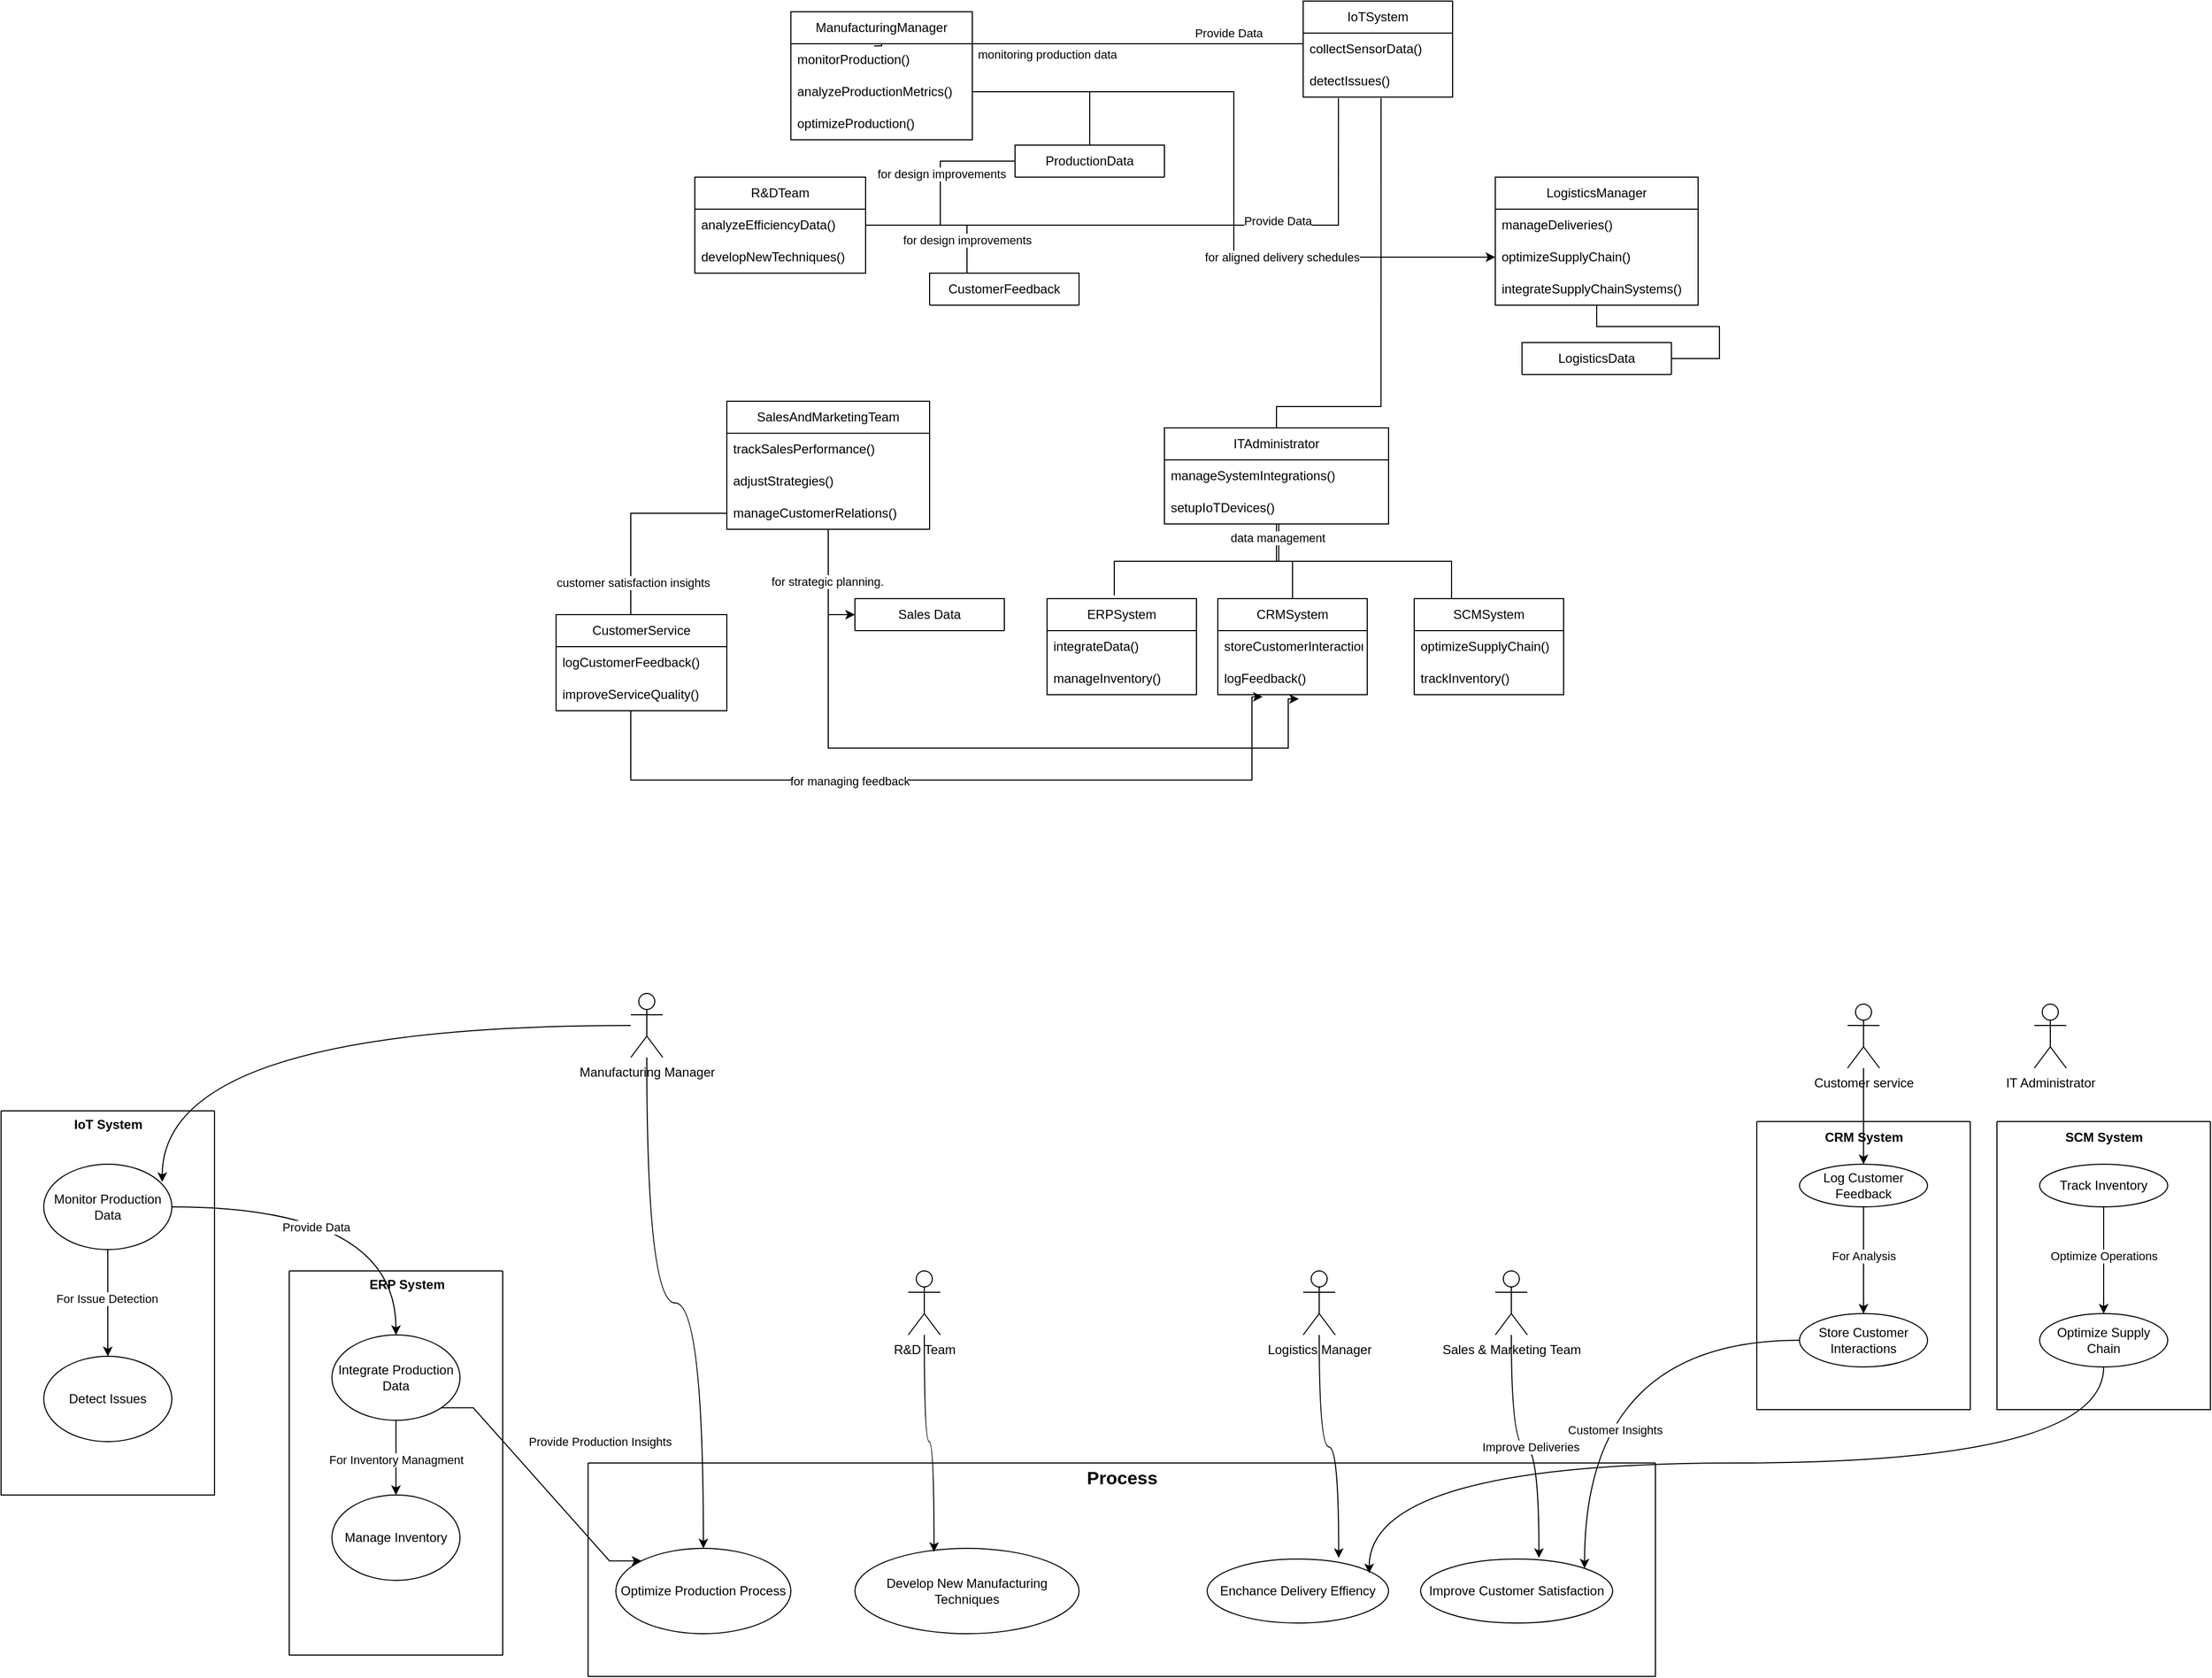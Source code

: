 <mxfile version="25.0.3">
  <diagram name="Страница — 1" id="B7r4_L_ZDrQJOu4fwcXL">
    <mxGraphModel dx="3703" dy="1066" grid="1" gridSize="10" guides="1" tooltips="1" connect="1" arrows="1" fold="1" page="1" pageScale="1" pageWidth="827" pageHeight="1169" math="0" shadow="0">
      <root>
        <mxCell id="0" />
        <mxCell id="1" parent="0" />
        <mxCell id="TRrzErzz80BEs_K_XsTW-1" value="ManufacturingManager" style="swimlane;fontStyle=0;childLayout=stackLayout;horizontal=1;startSize=30;horizontalStack=0;resizeParent=1;resizeParentMax=0;resizeLast=0;collapsible=1;marginBottom=0;whiteSpace=wrap;html=1;" parent="1" vertex="1">
          <mxGeometry x="-310" y="20" width="170" height="120" as="geometry" />
        </mxCell>
        <mxCell id="TRrzErzz80BEs_K_XsTW-2" value="monitorProduction()" style="text;strokeColor=none;fillColor=none;align=left;verticalAlign=middle;spacingLeft=4;spacingRight=4;overflow=hidden;points=[[0,0.5],[1,0.5]];portConstraint=eastwest;rotatable=0;whiteSpace=wrap;html=1;" parent="TRrzErzz80BEs_K_XsTW-1" vertex="1">
          <mxGeometry y="30" width="170" height="30" as="geometry" />
        </mxCell>
        <mxCell id="TRrzErzz80BEs_K_XsTW-3" value="analyzeProductionMetrics()" style="text;strokeColor=none;fillColor=none;align=left;verticalAlign=middle;spacingLeft=4;spacingRight=4;overflow=hidden;points=[[0,0.5],[1,0.5]];portConstraint=eastwest;rotatable=0;whiteSpace=wrap;html=1;" parent="TRrzErzz80BEs_K_XsTW-1" vertex="1">
          <mxGeometry y="60" width="170" height="30" as="geometry" />
        </mxCell>
        <mxCell id="TRrzErzz80BEs_K_XsTW-4" value="optimizeProduction()" style="text;strokeColor=none;fillColor=none;align=left;verticalAlign=middle;spacingLeft=4;spacingRight=4;overflow=hidden;points=[[0,0.5],[1,0.5]];portConstraint=eastwest;rotatable=0;whiteSpace=wrap;html=1;" parent="TRrzErzz80BEs_K_XsTW-1" vertex="1">
          <mxGeometry y="90" width="170" height="30" as="geometry" />
        </mxCell>
        <mxCell id="TRrzErzz80BEs_K_XsTW-71" style="edgeStyle=orthogonalEdgeStyle;rounded=0;orthogonalLoop=1;jettySize=auto;html=1;entryX=1;entryY=0.5;entryDx=0;entryDy=0;endArrow=none;endFill=0;" parent="1" source="TRrzErzz80BEs_K_XsTW-5" target="TRrzErzz80BEs_K_XsTW-33" edge="1">
          <mxGeometry relative="1" as="geometry" />
        </mxCell>
        <mxCell id="TRrzErzz80BEs_K_XsTW-5" value="LogisticsManager" style="swimlane;fontStyle=0;childLayout=stackLayout;horizontal=1;startSize=30;horizontalStack=0;resizeParent=1;resizeParentMax=0;resizeLast=0;collapsible=1;marginBottom=0;whiteSpace=wrap;html=1;" parent="1" vertex="1">
          <mxGeometry x="350" y="175" width="190" height="120" as="geometry" />
        </mxCell>
        <mxCell id="TRrzErzz80BEs_K_XsTW-6" value="manageDeliveries()" style="text;strokeColor=none;fillColor=none;align=left;verticalAlign=middle;spacingLeft=4;spacingRight=4;overflow=hidden;points=[[0,0.5],[1,0.5]];portConstraint=eastwest;rotatable=0;whiteSpace=wrap;html=1;" parent="TRrzErzz80BEs_K_XsTW-5" vertex="1">
          <mxGeometry y="30" width="190" height="30" as="geometry" />
        </mxCell>
        <mxCell id="TRrzErzz80BEs_K_XsTW-7" value="optimizeSupplyChain()" style="text;strokeColor=none;fillColor=none;align=left;verticalAlign=middle;spacingLeft=4;spacingRight=4;overflow=hidden;points=[[0,0.5],[1,0.5]];portConstraint=eastwest;rotatable=0;whiteSpace=wrap;html=1;" parent="TRrzErzz80BEs_K_XsTW-5" vertex="1">
          <mxGeometry y="60" width="190" height="30" as="geometry" />
        </mxCell>
        <mxCell id="TRrzErzz80BEs_K_XsTW-8" value="integrateSupplyChainSystems()" style="text;strokeColor=none;fillColor=none;align=left;verticalAlign=middle;spacingLeft=4;spacingRight=4;overflow=hidden;points=[[0,0.5],[1,0.5]];portConstraint=eastwest;rotatable=0;whiteSpace=wrap;html=1;" parent="TRrzErzz80BEs_K_XsTW-5" vertex="1">
          <mxGeometry y="90" width="190" height="30" as="geometry" />
        </mxCell>
        <mxCell id="TRrzErzz80BEs_K_XsTW-69" style="edgeStyle=orthogonalEdgeStyle;rounded=0;orthogonalLoop=1;jettySize=auto;html=1;entryX=0.5;entryY=0;entryDx=0;entryDy=0;endArrow=none;endFill=0;" parent="1" source="TRrzErzz80BEs_K_XsTW-9" target="TRrzErzz80BEs_K_XsTW-41" edge="1">
          <mxGeometry relative="1" as="geometry" />
        </mxCell>
        <mxCell id="TRrzErzz80BEs_K_XsTW-70" style="edgeStyle=orthogonalEdgeStyle;rounded=0;orthogonalLoop=1;jettySize=auto;html=1;entryX=0.25;entryY=0;entryDx=0;entryDy=0;exitX=0.51;exitY=1;exitDx=0;exitDy=0;exitPerimeter=0;endArrow=none;endFill=0;" parent="1" source="TRrzErzz80BEs_K_XsTW-11" target="TRrzErzz80BEs_K_XsTW-45" edge="1">
          <mxGeometry relative="1" as="geometry" />
        </mxCell>
        <mxCell id="TRrzErzz80BEs_K_XsTW-9" value="ITAdministrator" style="swimlane;fontStyle=0;childLayout=stackLayout;horizontal=1;startSize=30;horizontalStack=0;resizeParent=1;resizeParentMax=0;resizeLast=0;collapsible=1;marginBottom=0;whiteSpace=wrap;html=1;" parent="1" vertex="1">
          <mxGeometry x="40" y="410" width="210" height="90" as="geometry" />
        </mxCell>
        <mxCell id="TRrzErzz80BEs_K_XsTW-10" value="manageSystemIntegrations()" style="text;strokeColor=none;fillColor=none;align=left;verticalAlign=middle;spacingLeft=4;spacingRight=4;overflow=hidden;points=[[0,0.5],[1,0.5]];portConstraint=eastwest;rotatable=0;whiteSpace=wrap;html=1;" parent="TRrzErzz80BEs_K_XsTW-9" vertex="1">
          <mxGeometry y="30" width="210" height="30" as="geometry" />
        </mxCell>
        <mxCell id="TRrzErzz80BEs_K_XsTW-11" value="setupIoTDevices()" style="text;strokeColor=none;fillColor=none;align=left;verticalAlign=middle;spacingLeft=4;spacingRight=4;overflow=hidden;points=[[0,0.5],[1,0.5]];portConstraint=eastwest;rotatable=0;whiteSpace=wrap;html=1;" parent="TRrzErzz80BEs_K_XsTW-9" vertex="1">
          <mxGeometry y="60" width="210" height="30" as="geometry" />
        </mxCell>
        <mxCell id="TRrzErzz80BEs_K_XsTW-79" style="edgeStyle=orthogonalEdgeStyle;rounded=0;orthogonalLoop=1;jettySize=auto;html=1;entryX=0;entryY=0.5;entryDx=0;entryDy=0;" parent="1" source="TRrzErzz80BEs_K_XsTW-13" target="TRrzErzz80BEs_K_XsTW-75" edge="1">
          <mxGeometry relative="1" as="geometry" />
        </mxCell>
        <mxCell id="TRrzErzz80BEs_K_XsTW-13" value="SalesAndMarketingTeam" style="swimlane;fontStyle=0;childLayout=stackLayout;horizontal=1;startSize=30;horizontalStack=0;resizeParent=1;resizeParentMax=0;resizeLast=0;collapsible=1;marginBottom=0;whiteSpace=wrap;html=1;" parent="1" vertex="1">
          <mxGeometry x="-370" y="385" width="190" height="120" as="geometry" />
        </mxCell>
        <mxCell id="TRrzErzz80BEs_K_XsTW-14" value="trackSalesPerformance()" style="text;strokeColor=none;fillColor=none;align=left;verticalAlign=middle;spacingLeft=4;spacingRight=4;overflow=hidden;points=[[0,0.5],[1,0.5]];portConstraint=eastwest;rotatable=0;whiteSpace=wrap;html=1;" parent="TRrzErzz80BEs_K_XsTW-13" vertex="1">
          <mxGeometry y="30" width="190" height="30" as="geometry" />
        </mxCell>
        <mxCell id="TRrzErzz80BEs_K_XsTW-15" value="adjustStrategies()" style="text;strokeColor=none;fillColor=none;align=left;verticalAlign=middle;spacingLeft=4;spacingRight=4;overflow=hidden;points=[[0,0.5],[1,0.5]];portConstraint=eastwest;rotatable=0;whiteSpace=wrap;html=1;" parent="TRrzErzz80BEs_K_XsTW-13" vertex="1">
          <mxGeometry y="60" width="190" height="30" as="geometry" />
        </mxCell>
        <mxCell id="TRrzErzz80BEs_K_XsTW-16" value="manageCustomerRelations()" style="text;strokeColor=none;fillColor=none;align=left;verticalAlign=middle;spacingLeft=4;spacingRight=4;overflow=hidden;points=[[0,0.5],[1,0.5]];portConstraint=eastwest;rotatable=0;whiteSpace=wrap;html=1;" parent="TRrzErzz80BEs_K_XsTW-13" vertex="1">
          <mxGeometry y="90" width="190" height="30" as="geometry" />
        </mxCell>
        <mxCell id="TRrzErzz80BEs_K_XsTW-17" value="CustomerService" style="swimlane;fontStyle=0;childLayout=stackLayout;horizontal=1;startSize=30;horizontalStack=0;resizeParent=1;resizeParentMax=0;resizeLast=0;collapsible=1;marginBottom=0;whiteSpace=wrap;html=1;" parent="1" vertex="1">
          <mxGeometry x="-530" y="585" width="160" height="90" as="geometry" />
        </mxCell>
        <mxCell id="TRrzErzz80BEs_K_XsTW-18" value="logCustomerFeedback()" style="text;strokeColor=none;fillColor=none;align=left;verticalAlign=middle;spacingLeft=4;spacingRight=4;overflow=hidden;points=[[0,0.5],[1,0.5]];portConstraint=eastwest;rotatable=0;whiteSpace=wrap;html=1;" parent="TRrzErzz80BEs_K_XsTW-17" vertex="1">
          <mxGeometry y="30" width="160" height="30" as="geometry" />
        </mxCell>
        <mxCell id="TRrzErzz80BEs_K_XsTW-19" value="improveServiceQuality()" style="text;strokeColor=none;fillColor=none;align=left;verticalAlign=middle;spacingLeft=4;spacingRight=4;overflow=hidden;points=[[0,0.5],[1,0.5]];portConstraint=eastwest;rotatable=0;whiteSpace=wrap;html=1;" parent="TRrzErzz80BEs_K_XsTW-17" vertex="1">
          <mxGeometry y="60" width="160" height="30" as="geometry" />
        </mxCell>
        <mxCell id="TRrzErzz80BEs_K_XsTW-85" style="edgeStyle=orthogonalEdgeStyle;rounded=0;orthogonalLoop=1;jettySize=auto;html=1;entryX=0;entryY=0.5;entryDx=0;entryDy=0;endArrow=none;endFill=0;" parent="1" source="TRrzErzz80BEs_K_XsTW-21" target="TRrzErzz80BEs_K_XsTW-29" edge="1">
          <mxGeometry relative="1" as="geometry" />
        </mxCell>
        <mxCell id="TRrzErzz80BEs_K_XsTW-96" value="for design improvements" style="edgeLabel;html=1;align=center;verticalAlign=middle;resizable=0;points=[];" parent="TRrzErzz80BEs_K_XsTW-85" vertex="1" connectable="0">
          <mxGeometry x="0.18" y="-1" relative="1" as="geometry">
            <mxPoint as="offset" />
          </mxGeometry>
        </mxCell>
        <mxCell id="TRrzErzz80BEs_K_XsTW-86" style="edgeStyle=orthogonalEdgeStyle;rounded=0;orthogonalLoop=1;jettySize=auto;html=1;entryX=0.25;entryY=0;entryDx=0;entryDy=0;endArrow=none;endFill=0;" parent="1" source="TRrzErzz80BEs_K_XsTW-21" target="TRrzErzz80BEs_K_XsTW-81" edge="1">
          <mxGeometry relative="1" as="geometry" />
        </mxCell>
        <mxCell id="TRrzErzz80BEs_K_XsTW-95" value="for design improvements" style="edgeLabel;html=1;align=center;verticalAlign=middle;resizable=0;points=[];" parent="TRrzErzz80BEs_K_XsTW-86" vertex="1" connectable="0">
          <mxGeometry x="0.557" relative="1" as="geometry">
            <mxPoint as="offset" />
          </mxGeometry>
        </mxCell>
        <mxCell id="TRrzErzz80BEs_K_XsTW-21" value="R&amp;amp;DTeam" style="swimlane;fontStyle=0;childLayout=stackLayout;horizontal=1;startSize=30;horizontalStack=0;resizeParent=1;resizeParentMax=0;resizeLast=0;collapsible=1;marginBottom=0;whiteSpace=wrap;html=1;" parent="1" vertex="1">
          <mxGeometry x="-400" y="175" width="160" height="90" as="geometry" />
        </mxCell>
        <mxCell id="TRrzErzz80BEs_K_XsTW-22" value="analyzeEfficiencyData()" style="text;strokeColor=none;fillColor=none;align=left;verticalAlign=middle;spacingLeft=4;spacingRight=4;overflow=hidden;points=[[0,0.5],[1,0.5]];portConstraint=eastwest;rotatable=0;whiteSpace=wrap;html=1;" parent="TRrzErzz80BEs_K_XsTW-21" vertex="1">
          <mxGeometry y="30" width="160" height="30" as="geometry" />
        </mxCell>
        <mxCell id="TRrzErzz80BEs_K_XsTW-23" value="developNewTechniques()" style="text;strokeColor=none;fillColor=none;align=left;verticalAlign=middle;spacingLeft=4;spacingRight=4;overflow=hidden;points=[[0,0.5],[1,0.5]];portConstraint=eastwest;rotatable=0;whiteSpace=wrap;html=1;" parent="TRrzErzz80BEs_K_XsTW-21" vertex="1">
          <mxGeometry y="60" width="160" height="30" as="geometry" />
        </mxCell>
        <mxCell id="TRrzErzz80BEs_K_XsTW-25" value="IoTSystem" style="swimlane;fontStyle=0;childLayout=stackLayout;horizontal=1;startSize=30;horizontalStack=0;resizeParent=1;resizeParentMax=0;resizeLast=0;collapsible=1;marginBottom=0;whiteSpace=wrap;html=1;" parent="1" vertex="1">
          <mxGeometry x="170" y="10" width="140" height="90" as="geometry" />
        </mxCell>
        <mxCell id="TRrzErzz80BEs_K_XsTW-26" value="collectSensorData()" style="text;strokeColor=none;fillColor=none;align=left;verticalAlign=middle;spacingLeft=4;spacingRight=4;overflow=hidden;points=[[0,0.5],[1,0.5]];portConstraint=eastwest;rotatable=0;whiteSpace=wrap;html=1;" parent="TRrzErzz80BEs_K_XsTW-25" vertex="1">
          <mxGeometry y="30" width="140" height="30" as="geometry" />
        </mxCell>
        <mxCell id="TRrzErzz80BEs_K_XsTW-27" value="detectIssues()" style="text;strokeColor=none;fillColor=none;align=left;verticalAlign=middle;spacingLeft=4;spacingRight=4;overflow=hidden;points=[[0,0.5],[1,0.5]];portConstraint=eastwest;rotatable=0;whiteSpace=wrap;html=1;" parent="TRrzErzz80BEs_K_XsTW-25" vertex="1">
          <mxGeometry y="60" width="140" height="30" as="geometry" />
        </mxCell>
        <mxCell id="TRrzErzz80BEs_K_XsTW-29" value="ProductionData" style="swimlane;fontStyle=0;childLayout=stackLayout;horizontal=1;startSize=30;horizontalStack=0;resizeParent=1;resizeParentMax=0;resizeLast=0;collapsible=1;marginBottom=0;whiteSpace=wrap;html=1;" parent="1" vertex="1">
          <mxGeometry x="-100" y="145" width="140" height="30" as="geometry" />
        </mxCell>
        <mxCell id="TRrzErzz80BEs_K_XsTW-33" value="LogisticsData" style="swimlane;fontStyle=0;childLayout=stackLayout;horizontal=1;startSize=30;horizontalStack=0;resizeParent=1;resizeParentMax=0;resizeLast=0;collapsible=1;marginBottom=0;whiteSpace=wrap;html=1;" parent="1" vertex="1">
          <mxGeometry x="375" y="330" width="140" height="30" as="geometry" />
        </mxCell>
        <mxCell id="TRrzErzz80BEs_K_XsTW-37" value="ERPSystem" style="swimlane;fontStyle=0;childLayout=stackLayout;horizontal=1;startSize=30;horizontalStack=0;resizeParent=1;resizeParentMax=0;resizeLast=0;collapsible=1;marginBottom=0;whiteSpace=wrap;html=1;" parent="1" vertex="1">
          <mxGeometry x="-70" y="570" width="140" height="90" as="geometry" />
        </mxCell>
        <mxCell id="TRrzErzz80BEs_K_XsTW-38" value="integrateData()" style="text;strokeColor=none;fillColor=none;align=left;verticalAlign=middle;spacingLeft=4;spacingRight=4;overflow=hidden;points=[[0,0.5],[1,0.5]];portConstraint=eastwest;rotatable=0;whiteSpace=wrap;html=1;" parent="TRrzErzz80BEs_K_XsTW-37" vertex="1">
          <mxGeometry y="30" width="140" height="30" as="geometry" />
        </mxCell>
        <mxCell id="TRrzErzz80BEs_K_XsTW-39" value="manageInventory()" style="text;strokeColor=none;fillColor=none;align=left;verticalAlign=middle;spacingLeft=4;spacingRight=4;overflow=hidden;points=[[0,0.5],[1,0.5]];portConstraint=eastwest;rotatable=0;whiteSpace=wrap;html=1;" parent="TRrzErzz80BEs_K_XsTW-37" vertex="1">
          <mxGeometry y="60" width="140" height="30" as="geometry" />
        </mxCell>
        <mxCell id="TRrzErzz80BEs_K_XsTW-41" value="CRMSystem" style="swimlane;fontStyle=0;childLayout=stackLayout;horizontal=1;startSize=30;horizontalStack=0;resizeParent=1;resizeParentMax=0;resizeLast=0;collapsible=1;marginBottom=0;whiteSpace=wrap;html=1;" parent="1" vertex="1">
          <mxGeometry x="90" y="570" width="140" height="90" as="geometry" />
        </mxCell>
        <mxCell id="TRrzErzz80BEs_K_XsTW-42" value="storeCustomerInteractions()" style="text;strokeColor=none;fillColor=none;align=left;verticalAlign=middle;spacingLeft=4;spacingRight=4;overflow=hidden;points=[[0,0.5],[1,0.5]];portConstraint=eastwest;rotatable=0;whiteSpace=wrap;html=1;" parent="TRrzErzz80BEs_K_XsTW-41" vertex="1">
          <mxGeometry y="30" width="140" height="30" as="geometry" />
        </mxCell>
        <mxCell id="TRrzErzz80BEs_K_XsTW-43" value="logFeedback()" style="text;strokeColor=none;fillColor=none;align=left;verticalAlign=middle;spacingLeft=4;spacingRight=4;overflow=hidden;points=[[0,0.5],[1,0.5]];portConstraint=eastwest;rotatable=0;whiteSpace=wrap;html=1;" parent="TRrzErzz80BEs_K_XsTW-41" vertex="1">
          <mxGeometry y="60" width="140" height="30" as="geometry" />
        </mxCell>
        <mxCell id="TRrzErzz80BEs_K_XsTW-45" value="SCMSystem" style="swimlane;fontStyle=0;childLayout=stackLayout;horizontal=1;startSize=30;horizontalStack=0;resizeParent=1;resizeParentMax=0;resizeLast=0;collapsible=1;marginBottom=0;whiteSpace=wrap;html=1;" parent="1" vertex="1">
          <mxGeometry x="274" y="570" width="140" height="90" as="geometry" />
        </mxCell>
        <mxCell id="TRrzErzz80BEs_K_XsTW-46" value="optimizeSupplyChain()" style="text;strokeColor=none;fillColor=none;align=left;verticalAlign=middle;spacingLeft=4;spacingRight=4;overflow=hidden;points=[[0,0.5],[1,0.5]];portConstraint=eastwest;rotatable=0;whiteSpace=wrap;html=1;" parent="TRrzErzz80BEs_K_XsTW-45" vertex="1">
          <mxGeometry y="30" width="140" height="30" as="geometry" />
        </mxCell>
        <mxCell id="TRrzErzz80BEs_K_XsTW-47" value="trackInventory()" style="text;strokeColor=none;fillColor=none;align=left;verticalAlign=middle;spacingLeft=4;spacingRight=4;overflow=hidden;points=[[0,0.5],[1,0.5]];portConstraint=eastwest;rotatable=0;whiteSpace=wrap;html=1;" parent="TRrzErzz80BEs_K_XsTW-45" vertex="1">
          <mxGeometry y="60" width="140" height="30" as="geometry" />
        </mxCell>
        <mxCell id="TRrzErzz80BEs_K_XsTW-65" style="edgeStyle=orthogonalEdgeStyle;rounded=0;orthogonalLoop=1;jettySize=auto;html=1;endArrow=none;endFill=0;" parent="1" source="TRrzErzz80BEs_K_XsTW-29" target="TRrzErzz80BEs_K_XsTW-3" edge="1">
          <mxGeometry relative="1" as="geometry" />
        </mxCell>
        <mxCell id="TRrzErzz80BEs_K_XsTW-66" style="edgeStyle=orthogonalEdgeStyle;rounded=0;orthogonalLoop=1;jettySize=auto;html=1;endArrow=none;endFill=0;exitX=0.459;exitY=0.067;exitDx=0;exitDy=0;exitPerimeter=0;" parent="1" source="TRrzErzz80BEs_K_XsTW-2" target="TRrzErzz80BEs_K_XsTW-26" edge="1">
          <mxGeometry relative="1" as="geometry">
            <Array as="points">
              <mxPoint x="-225" y="52" />
              <mxPoint x="-225" y="50" />
            </Array>
          </mxGeometry>
        </mxCell>
        <mxCell id="TRrzErzz80BEs_K_XsTW-87" value="Provide Data" style="edgeLabel;html=1;align=center;verticalAlign=middle;resizable=0;points=[];" parent="TRrzErzz80BEs_K_XsTW-66" vertex="1" connectable="0">
          <mxGeometry x="0.183" y="1" relative="1" as="geometry">
            <mxPoint x="95" y="-9" as="offset" />
          </mxGeometry>
        </mxCell>
        <mxCell id="TRrzErzz80BEs_K_XsTW-90" value="monitoring production data" style="edgeLabel;html=1;align=center;verticalAlign=middle;resizable=0;points=[];" parent="TRrzErzz80BEs_K_XsTW-66" vertex="1" connectable="0">
          <mxGeometry x="-0.159" y="2" relative="1" as="geometry">
            <mxPoint x="-6" y="12" as="offset" />
          </mxGeometry>
        </mxCell>
        <mxCell id="TRrzErzz80BEs_K_XsTW-67" style="edgeStyle=orthogonalEdgeStyle;rounded=0;orthogonalLoop=1;jettySize=auto;html=1;entryX=0;entryY=0.5;entryDx=0;entryDy=0;" parent="1" source="TRrzErzz80BEs_K_XsTW-3" target="TRrzErzz80BEs_K_XsTW-7" edge="1">
          <mxGeometry relative="1" as="geometry">
            <Array as="points">
              <mxPoint x="105" y="95" />
              <mxPoint x="105" y="250" />
            </Array>
          </mxGeometry>
        </mxCell>
        <mxCell id="TRrzErzz80BEs_K_XsTW-91" value="for aligned delivery schedules" style="edgeLabel;html=1;align=center;verticalAlign=middle;resizable=0;points=[];" parent="TRrzErzz80BEs_K_XsTW-67" vertex="1" connectable="0">
          <mxGeometry x="0.488" y="-2" relative="1" as="geometry">
            <mxPoint x="-35" y="-2" as="offset" />
          </mxGeometry>
        </mxCell>
        <mxCell id="TRrzErzz80BEs_K_XsTW-68" style="edgeStyle=orthogonalEdgeStyle;rounded=0;orthogonalLoop=1;jettySize=auto;html=1;entryX=0.45;entryY=-0.033;entryDx=0;entryDy=0;entryPerimeter=0;endArrow=none;endFill=0;" parent="1" source="TRrzErzz80BEs_K_XsTW-9" target="TRrzErzz80BEs_K_XsTW-37" edge="1">
          <mxGeometry relative="1" as="geometry" />
        </mxCell>
        <mxCell id="TRrzErzz80BEs_K_XsTW-92" value="data management" style="edgeLabel;html=1;align=center;verticalAlign=middle;resizable=0;points=[];" parent="TRrzErzz80BEs_K_XsTW-68" vertex="1" connectable="0">
          <mxGeometry x="-0.886" y="1" relative="1" as="geometry">
            <mxPoint as="offset" />
          </mxGeometry>
        </mxCell>
        <mxCell id="TRrzErzz80BEs_K_XsTW-72" style="edgeStyle=orthogonalEdgeStyle;rounded=0;orthogonalLoop=1;jettySize=auto;html=1;entryX=0.521;entryY=1.033;entryDx=0;entryDy=0;entryPerimeter=0;endArrow=none;endFill=0;" parent="1" source="TRrzErzz80BEs_K_XsTW-9" target="TRrzErzz80BEs_K_XsTW-27" edge="1">
          <mxGeometry relative="1" as="geometry">
            <Array as="points">
              <mxPoint x="145" y="390" />
              <mxPoint x="243" y="390" />
            </Array>
          </mxGeometry>
        </mxCell>
        <mxCell id="TRrzErzz80BEs_K_XsTW-73" style="edgeStyle=orthogonalEdgeStyle;rounded=0;orthogonalLoop=1;jettySize=auto;html=1;endArrow=none;endFill=0;exitX=0;exitY=0.5;exitDx=0;exitDy=0;entryX=0.5;entryY=0;entryDx=0;entryDy=0;" parent="1" source="TRrzErzz80BEs_K_XsTW-15" target="TRrzErzz80BEs_K_XsTW-17" edge="1">
          <mxGeometry relative="1" as="geometry">
            <mxPoint x="-460" y="620" as="targetPoint" />
            <Array as="points">
              <mxPoint x="-370" y="490" />
              <mxPoint x="-460" y="490" />
            </Array>
          </mxGeometry>
        </mxCell>
        <mxCell id="TRrzErzz80BEs_K_XsTW-93" value="customer satisfaction insights" style="edgeLabel;html=1;align=center;verticalAlign=middle;resizable=0;points=[];" parent="TRrzErzz80BEs_K_XsTW-73" vertex="1" connectable="0">
          <mxGeometry x="0.643" y="2" relative="1" as="geometry">
            <mxPoint as="offset" />
          </mxGeometry>
        </mxCell>
        <mxCell id="TRrzErzz80BEs_K_XsTW-74" style="edgeStyle=orthogonalEdgeStyle;rounded=0;orthogonalLoop=1;jettySize=auto;html=1;entryX=0.543;entryY=1.133;entryDx=0;entryDy=0;entryPerimeter=0;" parent="1" source="TRrzErzz80BEs_K_XsTW-13" target="TRrzErzz80BEs_K_XsTW-43" edge="1">
          <mxGeometry relative="1" as="geometry">
            <Array as="points">
              <mxPoint x="-275" y="710" />
              <mxPoint x="156" y="710" />
              <mxPoint x="156" y="664" />
            </Array>
          </mxGeometry>
        </mxCell>
        <mxCell id="TRrzErzz80BEs_K_XsTW-94" value="for strategic planning." style="edgeLabel;html=1;align=center;verticalAlign=middle;resizable=0;points=[];" parent="TRrzErzz80BEs_K_XsTW-74" vertex="1" connectable="0">
          <mxGeometry x="-0.968" y="-1" relative="1" as="geometry">
            <mxPoint y="38" as="offset" />
          </mxGeometry>
        </mxCell>
        <mxCell id="TRrzErzz80BEs_K_XsTW-75" value="Sales Data" style="swimlane;fontStyle=0;childLayout=stackLayout;horizontal=1;startSize=30;horizontalStack=0;resizeParent=1;resizeParentMax=0;resizeLast=0;collapsible=1;marginBottom=0;whiteSpace=wrap;html=1;" parent="1" vertex="1">
          <mxGeometry x="-250" y="570" width="140" height="30" as="geometry" />
        </mxCell>
        <mxCell id="TRrzErzz80BEs_K_XsTW-80" style="edgeStyle=orthogonalEdgeStyle;rounded=0;orthogonalLoop=1;jettySize=auto;html=1;entryX=0.3;entryY=1.067;entryDx=0;entryDy=0;entryPerimeter=0;" parent="1" source="TRrzErzz80BEs_K_XsTW-17" target="TRrzErzz80BEs_K_XsTW-43" edge="1">
          <mxGeometry relative="1" as="geometry">
            <Array as="points">
              <mxPoint x="-460" y="740" />
              <mxPoint x="122" y="740" />
              <mxPoint x="122" y="662" />
            </Array>
          </mxGeometry>
        </mxCell>
        <mxCell id="TRrzErzz80BEs_K_XsTW-97" value="for managing feedback" style="edgeLabel;html=1;align=center;verticalAlign=middle;resizable=0;points=[];" parent="TRrzErzz80BEs_K_XsTW-80" vertex="1" connectable="0">
          <mxGeometry x="-0.266" y="-1" relative="1" as="geometry">
            <mxPoint as="offset" />
          </mxGeometry>
        </mxCell>
        <mxCell id="TRrzErzz80BEs_K_XsTW-81" value="CustomerFeedback" style="swimlane;fontStyle=0;childLayout=stackLayout;horizontal=1;startSize=30;horizontalStack=0;resizeParent=1;resizeParentMax=0;resizeLast=0;collapsible=1;marginBottom=0;whiteSpace=wrap;html=1;" parent="1" vertex="1">
          <mxGeometry x="-180" y="265" width="140" height="30" as="geometry" />
        </mxCell>
        <mxCell id="TRrzErzz80BEs_K_XsTW-88" style="edgeStyle=orthogonalEdgeStyle;rounded=0;orthogonalLoop=1;jettySize=auto;html=1;entryX=0.236;entryY=1.033;entryDx=0;entryDy=0;entryPerimeter=0;endArrow=none;endFill=0;" parent="1" source="TRrzErzz80BEs_K_XsTW-22" target="TRrzErzz80BEs_K_XsTW-27" edge="1">
          <mxGeometry relative="1" as="geometry" />
        </mxCell>
        <mxCell id="TRrzErzz80BEs_K_XsTW-89" value="Provide Data" style="edgeLabel;html=1;align=center;verticalAlign=middle;resizable=0;points=[];" parent="TRrzErzz80BEs_K_XsTW-88" vertex="1" connectable="0">
          <mxGeometry x="0.374" y="4" relative="1" as="geometry">
            <mxPoint as="offset" />
          </mxGeometry>
        </mxCell>
        <mxCell id="GR6JLFNSVhrEqINp1s79-55" style="edgeStyle=orthogonalEdgeStyle;rounded=0;orthogonalLoop=1;jettySize=auto;html=1;curved=1;" edge="1" parent="1" source="GR6JLFNSVhrEqINp1s79-1" target="GR6JLFNSVhrEqINp1s79-26">
          <mxGeometry relative="1" as="geometry" />
        </mxCell>
        <mxCell id="GR6JLFNSVhrEqINp1s79-1" value="Manufacturing Manager" style="shape=umlActor;verticalLabelPosition=bottom;verticalAlign=top;html=1;outlineConnect=0;" vertex="1" parent="1">
          <mxGeometry x="-460" y="940" width="30" height="60" as="geometry" />
        </mxCell>
        <mxCell id="GR6JLFNSVhrEqINp1s79-2" value="R&amp;amp;D Team" style="shape=umlActor;verticalLabelPosition=bottom;verticalAlign=top;html=1;outlineConnect=0;" vertex="1" parent="1">
          <mxGeometry x="-200" y="1200" width="30" height="60" as="geometry" />
        </mxCell>
        <mxCell id="GR6JLFNSVhrEqINp1s79-3" value="Logistics Manager" style="shape=umlActor;verticalLabelPosition=bottom;verticalAlign=top;html=1;outlineConnect=0;" vertex="1" parent="1">
          <mxGeometry x="170" y="1200" width="30" height="60" as="geometry" />
        </mxCell>
        <mxCell id="GR6JLFNSVhrEqINp1s79-4" value="Sales &amp;amp; Marketing Team" style="shape=umlActor;verticalLabelPosition=bottom;verticalAlign=top;html=1;outlineConnect=0;" vertex="1" parent="1">
          <mxGeometry x="350" y="1200" width="30" height="60" as="geometry" />
        </mxCell>
        <mxCell id="GR6JLFNSVhrEqINp1s79-16" style="edgeStyle=orthogonalEdgeStyle;rounded=0;orthogonalLoop=1;jettySize=auto;html=1;entryX=0.5;entryY=0;entryDx=0;entryDy=0;" edge="1" parent="1" source="GR6JLFNSVhrEqINp1s79-5" target="GR6JLFNSVhrEqINp1s79-12">
          <mxGeometry relative="1" as="geometry" />
        </mxCell>
        <mxCell id="GR6JLFNSVhrEqINp1s79-5" value="Customer service&lt;div&gt;&lt;br&gt;&lt;/div&gt;" style="shape=umlActor;verticalLabelPosition=bottom;verticalAlign=top;html=1;outlineConnect=0;" vertex="1" parent="1">
          <mxGeometry x="680" y="950" width="30" height="60" as="geometry" />
        </mxCell>
        <mxCell id="GR6JLFNSVhrEqINp1s79-6" value="IT Administrator" style="shape=umlActor;verticalLabelPosition=bottom;verticalAlign=top;html=1;outlineConnect=0;" vertex="1" parent="1">
          <mxGeometry x="855" y="950" width="30" height="60" as="geometry" />
        </mxCell>
        <mxCell id="GR6JLFNSVhrEqINp1s79-10" value="" style="swimlane;startSize=0;" vertex="1" parent="1">
          <mxGeometry x="595" y="1060" width="200" height="270" as="geometry" />
        </mxCell>
        <mxCell id="GR6JLFNSVhrEqINp1s79-11" value="&lt;b&gt;CRM System&lt;/b&gt;" style="text;html=1;align=center;verticalAlign=middle;resizable=0;points=[];autosize=1;strokeColor=none;fillColor=none;" vertex="1" parent="GR6JLFNSVhrEqINp1s79-10">
          <mxGeometry x="50" width="100" height="30" as="geometry" />
        </mxCell>
        <mxCell id="GR6JLFNSVhrEqINp1s79-14" style="edgeStyle=orthogonalEdgeStyle;rounded=0;orthogonalLoop=1;jettySize=auto;html=1;entryX=0.5;entryY=0;entryDx=0;entryDy=0;" edge="1" parent="GR6JLFNSVhrEqINp1s79-10" source="GR6JLFNSVhrEqINp1s79-12" target="GR6JLFNSVhrEqINp1s79-13">
          <mxGeometry relative="1" as="geometry" />
        </mxCell>
        <mxCell id="GR6JLFNSVhrEqINp1s79-15" value="For Analysis" style="edgeLabel;html=1;align=center;verticalAlign=middle;resizable=0;points=[];" vertex="1" connectable="0" parent="GR6JLFNSVhrEqINp1s79-14">
          <mxGeometry x="-0.076" relative="1" as="geometry">
            <mxPoint as="offset" />
          </mxGeometry>
        </mxCell>
        <mxCell id="GR6JLFNSVhrEqINp1s79-12" value="Log Customer Feedback" style="ellipse;whiteSpace=wrap;html=1;" vertex="1" parent="GR6JLFNSVhrEqINp1s79-10">
          <mxGeometry x="40" y="40" width="120" height="40" as="geometry" />
        </mxCell>
        <mxCell id="GR6JLFNSVhrEqINp1s79-13" value="Store Customer Interactions" style="ellipse;whiteSpace=wrap;html=1;" vertex="1" parent="GR6JLFNSVhrEqINp1s79-10">
          <mxGeometry x="40" y="180" width="120" height="50" as="geometry" />
        </mxCell>
        <mxCell id="GR6JLFNSVhrEqINp1s79-17" value="" style="swimlane;startSize=0;" vertex="1" parent="1">
          <mxGeometry x="820" y="1060" width="200" height="270" as="geometry" />
        </mxCell>
        <mxCell id="GR6JLFNSVhrEqINp1s79-18" value="&lt;b&gt;SCM System&lt;/b&gt;" style="text;html=1;align=center;verticalAlign=middle;resizable=0;points=[];autosize=1;strokeColor=none;fillColor=none;" vertex="1" parent="GR6JLFNSVhrEqINp1s79-17">
          <mxGeometry x="50" width="100" height="30" as="geometry" />
        </mxCell>
        <mxCell id="GR6JLFNSVhrEqINp1s79-19" style="edgeStyle=orthogonalEdgeStyle;rounded=0;orthogonalLoop=1;jettySize=auto;html=1;entryX=0.5;entryY=0;entryDx=0;entryDy=0;" edge="1" parent="GR6JLFNSVhrEqINp1s79-17" source="GR6JLFNSVhrEqINp1s79-21" target="GR6JLFNSVhrEqINp1s79-22">
          <mxGeometry relative="1" as="geometry" />
        </mxCell>
        <mxCell id="GR6JLFNSVhrEqINp1s79-20" value="Optimize Operations" style="edgeLabel;html=1;align=center;verticalAlign=middle;resizable=0;points=[];" vertex="1" connectable="0" parent="GR6JLFNSVhrEqINp1s79-19">
          <mxGeometry x="-0.076" relative="1" as="geometry">
            <mxPoint as="offset" />
          </mxGeometry>
        </mxCell>
        <mxCell id="GR6JLFNSVhrEqINp1s79-21" value="Track Inventory" style="ellipse;whiteSpace=wrap;html=1;" vertex="1" parent="GR6JLFNSVhrEqINp1s79-17">
          <mxGeometry x="40" y="40" width="120" height="40" as="geometry" />
        </mxCell>
        <mxCell id="GR6JLFNSVhrEqINp1s79-22" value="Optimize Supply Chain" style="ellipse;whiteSpace=wrap;html=1;" vertex="1" parent="GR6JLFNSVhrEqINp1s79-17">
          <mxGeometry x="40" y="180" width="120" height="50" as="geometry" />
        </mxCell>
        <mxCell id="GR6JLFNSVhrEqINp1s79-23" value="" style="swimlane;startSize=0;" vertex="1" parent="1">
          <mxGeometry x="-500" y="1380" width="1000" height="200" as="geometry" />
        </mxCell>
        <mxCell id="GR6JLFNSVhrEqINp1s79-25" value="&lt;b&gt;&lt;font style=&quot;font-size: 17px;&quot;&gt;Process&lt;/font&gt;&lt;/b&gt;" style="text;html=1;align=center;verticalAlign=middle;resizable=0;points=[];autosize=1;strokeColor=none;fillColor=none;" vertex="1" parent="GR6JLFNSVhrEqINp1s79-23">
          <mxGeometry x="455" width="90" height="30" as="geometry" />
        </mxCell>
        <mxCell id="GR6JLFNSVhrEqINp1s79-26" value="Optimize Production Process" style="ellipse;whiteSpace=wrap;html=1;" vertex="1" parent="GR6JLFNSVhrEqINp1s79-23">
          <mxGeometry x="26" y="80" width="164" height="80" as="geometry" />
        </mxCell>
        <mxCell id="GR6JLFNSVhrEqINp1s79-27" value="Develop New Manufacturing Techniques" style="ellipse;whiteSpace=wrap;html=1;" vertex="1" parent="GR6JLFNSVhrEqINp1s79-23">
          <mxGeometry x="250" y="80" width="210" height="80" as="geometry" />
        </mxCell>
        <mxCell id="GR6JLFNSVhrEqINp1s79-28" value="Improve Customer Satisfaction" style="ellipse;whiteSpace=wrap;html=1;" vertex="1" parent="GR6JLFNSVhrEqINp1s79-23">
          <mxGeometry x="780" y="90" width="180" height="60" as="geometry" />
        </mxCell>
        <mxCell id="GR6JLFNSVhrEqINp1s79-29" value="Enchance Delivery Effiency" style="ellipse;whiteSpace=wrap;html=1;" vertex="1" parent="GR6JLFNSVhrEqINp1s79-23">
          <mxGeometry x="580" y="90" width="170" height="60" as="geometry" />
        </mxCell>
        <mxCell id="GR6JLFNSVhrEqINp1s79-30" style="edgeStyle=orthogonalEdgeStyle;rounded=0;orthogonalLoop=1;jettySize=auto;html=1;curved=1;entryX=0.725;entryY=-0.016;entryDx=0;entryDy=0;entryPerimeter=0;" edge="1" parent="1" source="GR6JLFNSVhrEqINp1s79-3" target="GR6JLFNSVhrEqINp1s79-29">
          <mxGeometry relative="1" as="geometry">
            <mxPoint x="184" y="1450" as="targetPoint" />
          </mxGeometry>
        </mxCell>
        <mxCell id="GR6JLFNSVhrEqINp1s79-31" style="edgeStyle=orthogonalEdgeStyle;rounded=0;orthogonalLoop=1;jettySize=auto;html=1;entryX=0.616;entryY=-0.016;entryDx=0;entryDy=0;entryPerimeter=0;curved=1;" edge="1" parent="1" source="GR6JLFNSVhrEqINp1s79-4" target="GR6JLFNSVhrEqINp1s79-28">
          <mxGeometry relative="1" as="geometry" />
        </mxCell>
        <mxCell id="GR6JLFNSVhrEqINp1s79-32" value="Improve Deliveries" style="edgeLabel;html=1;align=center;verticalAlign=middle;resizable=0;points=[];" vertex="1" connectable="0" parent="GR6JLFNSVhrEqINp1s79-31">
          <mxGeometry x="0.041" relative="1" as="geometry">
            <mxPoint as="offset" />
          </mxGeometry>
        </mxCell>
        <mxCell id="GR6JLFNSVhrEqINp1s79-33" style="edgeStyle=orthogonalEdgeStyle;rounded=0;orthogonalLoop=1;jettySize=auto;html=1;entryX=1;entryY=0;entryDx=0;entryDy=0;curved=1;" edge="1" parent="1" source="GR6JLFNSVhrEqINp1s79-13" target="GR6JLFNSVhrEqINp1s79-28">
          <mxGeometry relative="1" as="geometry" />
        </mxCell>
        <mxCell id="GR6JLFNSVhrEqINp1s79-34" value="Customer Insights" style="edgeLabel;html=1;align=center;verticalAlign=middle;resizable=0;points=[];" vertex="1" connectable="0" parent="GR6JLFNSVhrEqINp1s79-33">
          <mxGeometry x="0.374" y="28" relative="1" as="geometry">
            <mxPoint as="offset" />
          </mxGeometry>
        </mxCell>
        <mxCell id="GR6JLFNSVhrEqINp1s79-35" style="edgeStyle=orthogonalEdgeStyle;rounded=0;orthogonalLoop=1;jettySize=auto;html=1;entryX=0.893;entryY=0.222;entryDx=0;entryDy=0;curved=1;entryPerimeter=0;exitX=0.5;exitY=1;exitDx=0;exitDy=0;" edge="1" parent="1" source="GR6JLFNSVhrEqINp1s79-22" target="GR6JLFNSVhrEqINp1s79-29">
          <mxGeometry relative="1" as="geometry">
            <mxPoint x="864.52" y="1279.998" as="sourcePoint" />
            <mxPoint x="230.019" y="1493.877" as="targetPoint" />
          </mxGeometry>
        </mxCell>
        <mxCell id="GR6JLFNSVhrEqINp1s79-38" style="edgeStyle=orthogonalEdgeStyle;rounded=0;orthogonalLoop=1;jettySize=auto;html=1;entryX=0.353;entryY=0.042;entryDx=0;entryDy=0;entryPerimeter=0;curved=1;" edge="1" parent="1" source="GR6JLFNSVhrEqINp1s79-2" target="GR6JLFNSVhrEqINp1s79-27">
          <mxGeometry relative="1" as="geometry" />
        </mxCell>
        <mxCell id="GR6JLFNSVhrEqINp1s79-39" value="" style="swimlane;startSize=0;" vertex="1" parent="1">
          <mxGeometry x="-780" y="1200" width="200" height="360" as="geometry" />
        </mxCell>
        <mxCell id="GR6JLFNSVhrEqINp1s79-50" style="edgeStyle=orthogonalEdgeStyle;rounded=0;orthogonalLoop=1;jettySize=auto;html=1;entryX=0.5;entryY=0;entryDx=0;entryDy=0;" edge="1" parent="GR6JLFNSVhrEqINp1s79-39" source="GR6JLFNSVhrEqINp1s79-48" target="GR6JLFNSVhrEqINp1s79-49">
          <mxGeometry relative="1" as="geometry" />
        </mxCell>
        <mxCell id="GR6JLFNSVhrEqINp1s79-51" value="For Inventory Managment" style="edgeLabel;html=1;align=center;verticalAlign=middle;resizable=0;points=[];" vertex="1" connectable="0" parent="GR6JLFNSVhrEqINp1s79-50">
          <mxGeometry x="0.048" relative="1" as="geometry">
            <mxPoint as="offset" />
          </mxGeometry>
        </mxCell>
        <mxCell id="GR6JLFNSVhrEqINp1s79-48" value="Integrate Production Data" style="ellipse;whiteSpace=wrap;html=1;" vertex="1" parent="GR6JLFNSVhrEqINp1s79-39">
          <mxGeometry x="40" y="60" width="120" height="80" as="geometry" />
        </mxCell>
        <mxCell id="GR6JLFNSVhrEqINp1s79-49" value="Manage Inventory" style="ellipse;whiteSpace=wrap;html=1;" vertex="1" parent="GR6JLFNSVhrEqINp1s79-39">
          <mxGeometry x="40" y="210" width="120" height="80" as="geometry" />
        </mxCell>
        <mxCell id="GR6JLFNSVhrEqINp1s79-40" value="" style="swimlane;startSize=0;" vertex="1" parent="1">
          <mxGeometry x="-1050" y="1050" width="200" height="360" as="geometry" />
        </mxCell>
        <mxCell id="GR6JLFNSVhrEqINp1s79-45" style="edgeStyle=orthogonalEdgeStyle;rounded=0;orthogonalLoop=1;jettySize=auto;html=1;entryX=0.5;entryY=0;entryDx=0;entryDy=0;" edge="1" parent="GR6JLFNSVhrEqINp1s79-40" source="GR6JLFNSVhrEqINp1s79-43" target="GR6JLFNSVhrEqINp1s79-44">
          <mxGeometry relative="1" as="geometry" />
        </mxCell>
        <mxCell id="GR6JLFNSVhrEqINp1s79-46" value="For Issue Detection" style="edgeLabel;html=1;align=center;verticalAlign=middle;resizable=0;points=[];" vertex="1" connectable="0" parent="GR6JLFNSVhrEqINp1s79-45">
          <mxGeometry x="-0.076" y="-1" relative="1" as="geometry">
            <mxPoint as="offset" />
          </mxGeometry>
        </mxCell>
        <mxCell id="GR6JLFNSVhrEqINp1s79-43" value="Monitor Production Data" style="ellipse;whiteSpace=wrap;html=1;" vertex="1" parent="GR6JLFNSVhrEqINp1s79-40">
          <mxGeometry x="40" y="50" width="120" height="80" as="geometry" />
        </mxCell>
        <mxCell id="GR6JLFNSVhrEqINp1s79-44" value="Detect Issues" style="ellipse;whiteSpace=wrap;html=1;" vertex="1" parent="GR6JLFNSVhrEqINp1s79-40">
          <mxGeometry x="40" y="230" width="120" height="80" as="geometry" />
        </mxCell>
        <mxCell id="GR6JLFNSVhrEqINp1s79-41" value="&lt;b&gt;IoT System&lt;/b&gt;" style="text;html=1;align=center;verticalAlign=middle;resizable=0;points=[];autosize=1;strokeColor=none;fillColor=none;" vertex="1" parent="1">
          <mxGeometry x="-995" y="1048" width="90" height="30" as="geometry" />
        </mxCell>
        <mxCell id="GR6JLFNSVhrEqINp1s79-42" value="&lt;b&gt;ERP System&lt;/b&gt;" style="text;html=1;align=center;verticalAlign=middle;resizable=0;points=[];autosize=1;strokeColor=none;fillColor=none;" vertex="1" parent="1">
          <mxGeometry x="-715" y="1198" width="90" height="30" as="geometry" />
        </mxCell>
        <mxCell id="GR6JLFNSVhrEqINp1s79-47" style="edgeStyle=orthogonalEdgeStyle;rounded=0;orthogonalLoop=1;jettySize=auto;html=1;entryX=0.925;entryY=0.208;entryDx=0;entryDy=0;entryPerimeter=0;curved=1;" edge="1" parent="1" source="GR6JLFNSVhrEqINp1s79-1" target="GR6JLFNSVhrEqINp1s79-43">
          <mxGeometry relative="1" as="geometry" />
        </mxCell>
        <mxCell id="GR6JLFNSVhrEqINp1s79-52" style="edgeStyle=orthogonalEdgeStyle;rounded=0;orthogonalLoop=1;jettySize=auto;html=1;curved=1;" edge="1" parent="1" source="GR6JLFNSVhrEqINp1s79-43" target="GR6JLFNSVhrEqINp1s79-48">
          <mxGeometry relative="1" as="geometry" />
        </mxCell>
        <mxCell id="GR6JLFNSVhrEqINp1s79-53" value="Provide Data" style="edgeLabel;html=1;align=center;verticalAlign=middle;resizable=0;points=[];" vertex="1" connectable="0" parent="GR6JLFNSVhrEqINp1s79-52">
          <mxGeometry x="-0.183" y="-19" relative="1" as="geometry">
            <mxPoint as="offset" />
          </mxGeometry>
        </mxCell>
        <mxCell id="GR6JLFNSVhrEqINp1s79-54" style="edgeStyle=entityRelationEdgeStyle;rounded=0;orthogonalLoop=1;jettySize=auto;html=1;exitX=1;exitY=1;exitDx=0;exitDy=0;entryX=0;entryY=0;entryDx=0;entryDy=0;" edge="1" parent="1" source="GR6JLFNSVhrEqINp1s79-48" target="GR6JLFNSVhrEqINp1s79-26">
          <mxGeometry relative="1" as="geometry">
            <Array as="points">
              <mxPoint x="-500" y="1360" />
              <mxPoint x="-440" y="1410" />
              <mxPoint x="-510" y="1340" />
            </Array>
          </mxGeometry>
        </mxCell>
        <mxCell id="GR6JLFNSVhrEqINp1s79-56" value="Provide Production Insights" style="edgeLabel;html=1;align=center;verticalAlign=middle;resizable=0;points=[];" vertex="1" connectable="0" parent="GR6JLFNSVhrEqINp1s79-54">
          <mxGeometry x="0.146" y="1" relative="1" as="geometry">
            <mxPoint x="41" y="-53" as="offset" />
          </mxGeometry>
        </mxCell>
      </root>
    </mxGraphModel>
  </diagram>
</mxfile>

